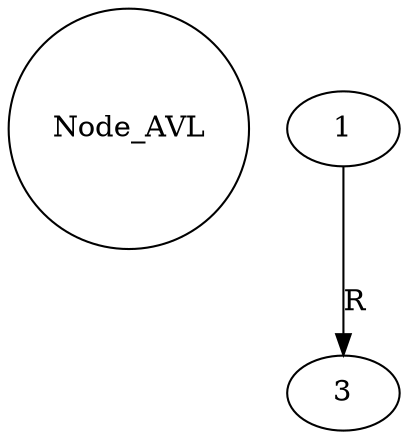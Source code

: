 digraph G{
Node_AVL [shape=circle];
"1768926645504"[label="1"];
"1768925753056"[label="3"];
"1768926645504" -> "1768925753056" [label = "R"];
}

